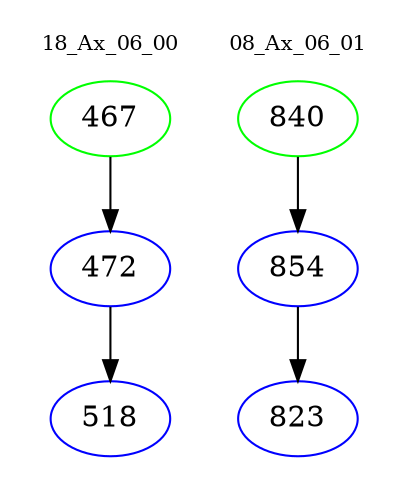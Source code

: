 digraph{
subgraph cluster_0 {
color = white
label = "18_Ax_06_00";
fontsize=10;
T0_467 [label="467", color="green"]
T0_467 -> T0_472 [color="black"]
T0_472 [label="472", color="blue"]
T0_472 -> T0_518 [color="black"]
T0_518 [label="518", color="blue"]
}
subgraph cluster_1 {
color = white
label = "08_Ax_06_01";
fontsize=10;
T1_840 [label="840", color="green"]
T1_840 -> T1_854 [color="black"]
T1_854 [label="854", color="blue"]
T1_854 -> T1_823 [color="black"]
T1_823 [label="823", color="blue"]
}
}
